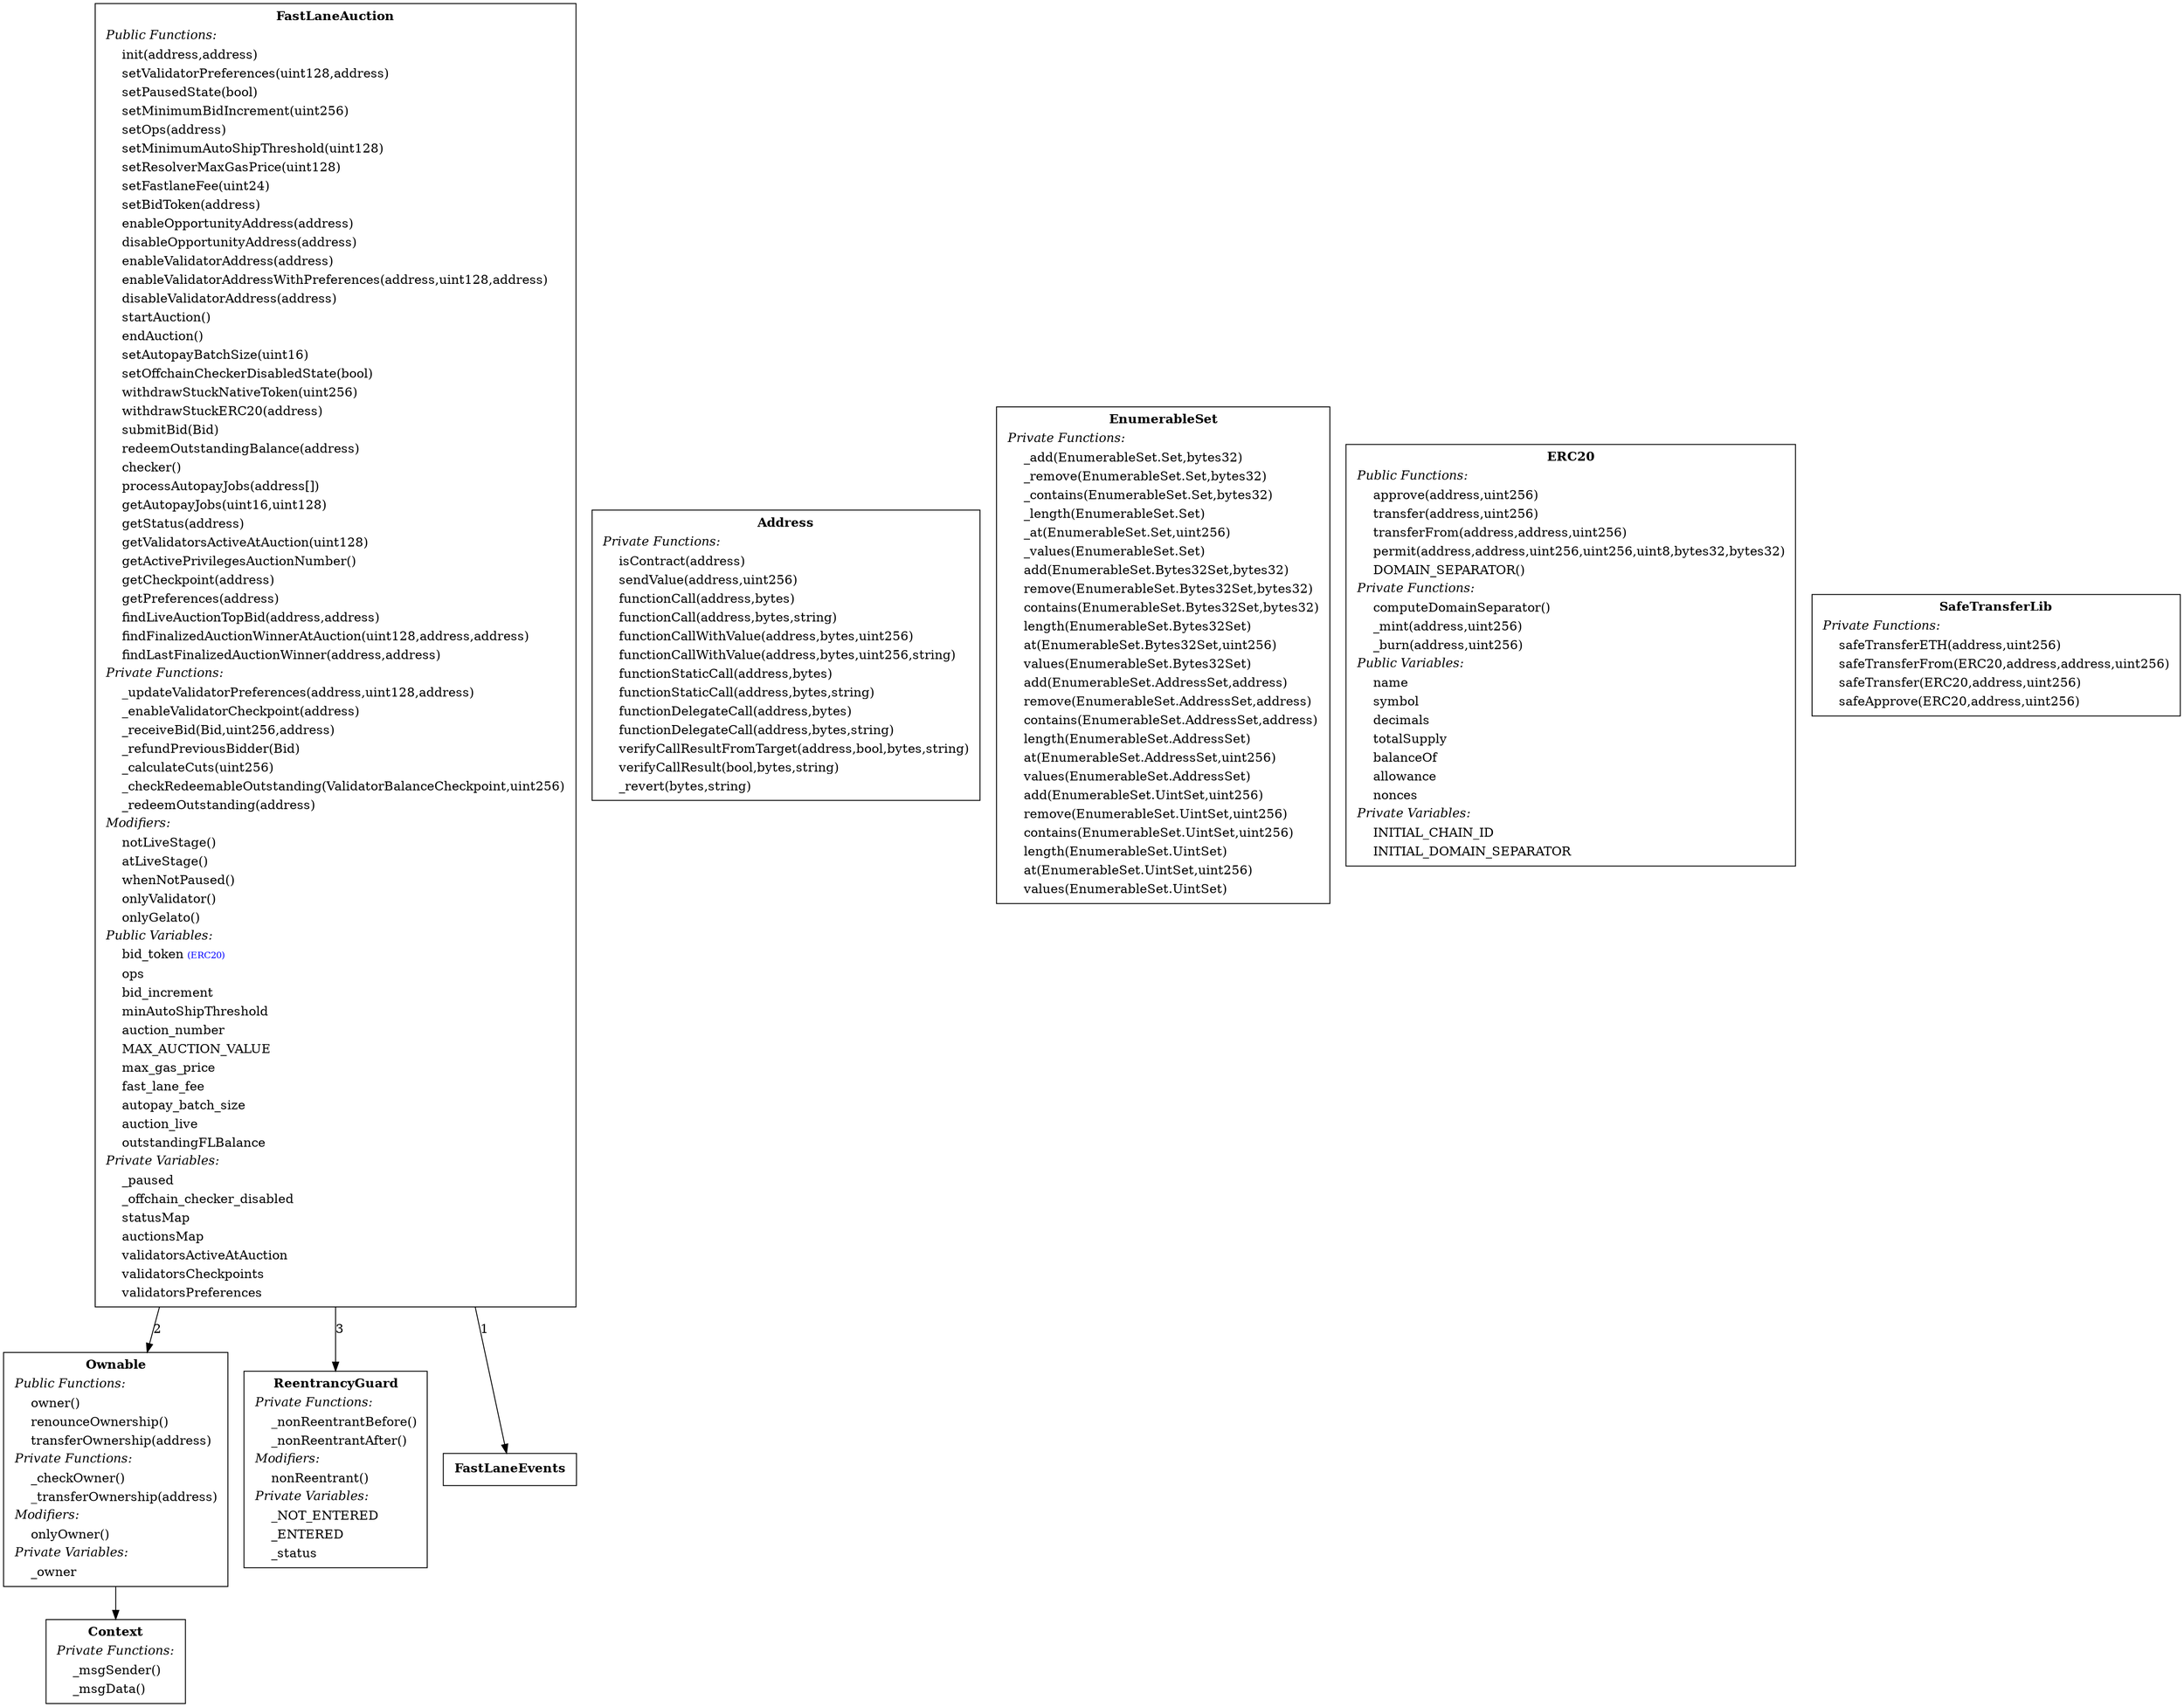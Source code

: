digraph "" {
Ownable -> Context;
Ownable[shape="box"label=< <TABLE border="0"><TR><TD align="center"><B>Ownable</B></TD></TR><TR><TD align="left"><I>Public Functions:</I></TD></TR><TR><TD align="left">    owner()</TD></TR><TR><TD align="left">    renounceOwnership()</TD></TR><TR><TD align="left">    transferOwnership(address)</TD></TR><TR><TD align="left"><I>Private Functions:</I></TD></TR><TR><TD align="left">    _checkOwner()</TD></TR><TR><TD align="left">    _transferOwnership(address)</TD></TR><TR><TD align="left"><I>Modifiers:</I></TD></TR><TR><TD align="left">    onlyOwner()</TD></TR><TR><TD align="left"><I>Private Variables:</I></TD></TR><TR><TD align="left">    _owner</TD></TR></TABLE> >];

ReentrancyGuard[shape="box"label=< <TABLE border="0"><TR><TD align="center"><B>ReentrancyGuard</B></TD></TR><TR><TD align="left"><I>Private Functions:</I></TD></TR><TR><TD align="left">    _nonReentrantBefore()</TD></TR><TR><TD align="left">    _nonReentrantAfter()</TD></TR><TR><TD align="left"><I>Modifiers:</I></TD></TR><TR><TD align="left">    nonReentrant()</TD></TR><TR><TD align="left"><I>Private Variables:</I></TD></TR><TR><TD align="left">    _NOT_ENTERED</TD></TR><TR><TD align="left">    _ENTERED</TD></TR><TR><TD align="left">    _status</TD></TR></TABLE> >];

Address[shape="box"label=< <TABLE border="0"><TR><TD align="center"><B>Address</B></TD></TR><TR><TD align="left"><I>Private Functions:</I></TD></TR><TR><TD align="left">    isContract(address)</TD></TR><TR><TD align="left">    sendValue(address,uint256)</TD></TR><TR><TD align="left">    functionCall(address,bytes)</TD></TR><TR><TD align="left">    functionCall(address,bytes,string)</TD></TR><TR><TD align="left">    functionCallWithValue(address,bytes,uint256)</TD></TR><TR><TD align="left">    functionCallWithValue(address,bytes,uint256,string)</TD></TR><TR><TD align="left">    functionStaticCall(address,bytes)</TD></TR><TR><TD align="left">    functionStaticCall(address,bytes,string)</TD></TR><TR><TD align="left">    functionDelegateCall(address,bytes)</TD></TR><TR><TD align="left">    functionDelegateCall(address,bytes,string)</TD></TR><TR><TD align="left">    verifyCallResultFromTarget(address,bool,bytes,string)</TD></TR><TR><TD align="left">    verifyCallResult(bool,bytes,string)</TD></TR><TR><TD align="left">    _revert(bytes,string)</TD></TR></TABLE> >];

Context[shape="box"label=< <TABLE border="0"><TR><TD align="center"><B>Context</B></TD></TR><TR><TD align="left"><I>Private Functions:</I></TD></TR><TR><TD align="left">    _msgSender()</TD></TR><TR><TD align="left">    _msgData()</TD></TR></TABLE> >];

EnumerableSet[shape="box"label=< <TABLE border="0"><TR><TD align="center"><B>EnumerableSet</B></TD></TR><TR><TD align="left"><I>Private Functions:</I></TD></TR><TR><TD align="left">    _add(EnumerableSet.Set,bytes32)</TD></TR><TR><TD align="left">    _remove(EnumerableSet.Set,bytes32)</TD></TR><TR><TD align="left">    _contains(EnumerableSet.Set,bytes32)</TD></TR><TR><TD align="left">    _length(EnumerableSet.Set)</TD></TR><TR><TD align="left">    _at(EnumerableSet.Set,uint256)</TD></TR><TR><TD align="left">    _values(EnumerableSet.Set)</TD></TR><TR><TD align="left">    add(EnumerableSet.Bytes32Set,bytes32)</TD></TR><TR><TD align="left">    remove(EnumerableSet.Bytes32Set,bytes32)</TD></TR><TR><TD align="left">    contains(EnumerableSet.Bytes32Set,bytes32)</TD></TR><TR><TD align="left">    length(EnumerableSet.Bytes32Set)</TD></TR><TR><TD align="left">    at(EnumerableSet.Bytes32Set,uint256)</TD></TR><TR><TD align="left">    values(EnumerableSet.Bytes32Set)</TD></TR><TR><TD align="left">    add(EnumerableSet.AddressSet,address)</TD></TR><TR><TD align="left">    remove(EnumerableSet.AddressSet,address)</TD></TR><TR><TD align="left">    contains(EnumerableSet.AddressSet,address)</TD></TR><TR><TD align="left">    length(EnumerableSet.AddressSet)</TD></TR><TR><TD align="left">    at(EnumerableSet.AddressSet,uint256)</TD></TR><TR><TD align="left">    values(EnumerableSet.AddressSet)</TD></TR><TR><TD align="left">    add(EnumerableSet.UintSet,uint256)</TD></TR><TR><TD align="left">    remove(EnumerableSet.UintSet,uint256)</TD></TR><TR><TD align="left">    contains(EnumerableSet.UintSet,uint256)</TD></TR><TR><TD align="left">    length(EnumerableSet.UintSet)</TD></TR><TR><TD align="left">    at(EnumerableSet.UintSet,uint256)</TD></TR><TR><TD align="left">    values(EnumerableSet.UintSet)</TD></TR></TABLE> >];

ERC20[shape="box"label=< <TABLE border="0"><TR><TD align="center"><B>ERC20</B></TD></TR><TR><TD align="left"><I>Public Functions:</I></TD></TR><TR><TD align="left">    approve(address,uint256)</TD></TR><TR><TD align="left">    transfer(address,uint256)</TD></TR><TR><TD align="left">    transferFrom(address,address,uint256)</TD></TR><TR><TD align="left">    permit(address,address,uint256,uint256,uint8,bytes32,bytes32)</TD></TR><TR><TD align="left">    DOMAIN_SEPARATOR()</TD></TR><TR><TD align="left"><I>Private Functions:</I></TD></TR><TR><TD align="left">    computeDomainSeparator()</TD></TR><TR><TD align="left">    _mint(address,uint256)</TD></TR><TR><TD align="left">    _burn(address,uint256)</TD></TR><TR><TD align="left"><I>Public Variables:</I></TD></TR><TR><TD align="left">    name</TD></TR><TR><TD align="left">    symbol</TD></TR><TR><TD align="left">    decimals</TD></TR><TR><TD align="left">    totalSupply</TD></TR><TR><TD align="left">    balanceOf</TD></TR><TR><TD align="left">    allowance</TD></TR><TR><TD align="left">    nonces</TD></TR><TR><TD align="left"><I>Private Variables:</I></TD></TR><TR><TD align="left">    INITIAL_CHAIN_ID</TD></TR><TR><TD align="left">    INITIAL_DOMAIN_SEPARATOR</TD></TR></TABLE> >];

SafeTransferLib[shape="box"label=< <TABLE border="0"><TR><TD align="center"><B>SafeTransferLib</B></TD></TR><TR><TD align="left"><I>Private Functions:</I></TD></TR><TR><TD align="left">    safeTransferETH(address,uint256)</TD></TR><TR><TD align="left">    safeTransferFrom(ERC20,address,address,uint256)</TD></TR><TR><TD align="left">    safeTransfer(ERC20,address,uint256)</TD></TR><TR><TD align="left">    safeApprove(ERC20,address,uint256)</TD></TR></TABLE> >];

FastLaneEvents[shape="box"label=< <TABLE border="0"><TR><TD align="center"><B>FastLaneEvents</B></TD></TR></TABLE> >];

FastLaneAuction -> FastLaneEvents [ label="1" ];
FastLaneAuction -> Ownable [ label="2" ];
FastLaneAuction -> ReentrancyGuard [ label="3" ];
FastLaneAuction[shape="box"label=< <TABLE border="0"><TR><TD align="center"><B>FastLaneAuction</B></TD></TR><TR><TD align="left"><I>Public Functions:</I></TD></TR><TR><TD align="left">    init(address,address)</TD></TR><TR><TD align="left">    setValidatorPreferences(uint128,address)</TD></TR><TR><TD align="left">    setPausedState(bool)</TD></TR><TR><TD align="left">    setMinimumBidIncrement(uint256)</TD></TR><TR><TD align="left">    setOps(address)</TD></TR><TR><TD align="left">    setMinimumAutoShipThreshold(uint128)</TD></TR><TR><TD align="left">    setResolverMaxGasPrice(uint128)</TD></TR><TR><TD align="left">    setFastlaneFee(uint24)</TD></TR><TR><TD align="left">    setBidToken(address)</TD></TR><TR><TD align="left">    enableOpportunityAddress(address)</TD></TR><TR><TD align="left">    disableOpportunityAddress(address)</TD></TR><TR><TD align="left">    enableValidatorAddress(address)</TD></TR><TR><TD align="left">    enableValidatorAddressWithPreferences(address,uint128,address)</TD></TR><TR><TD align="left">    disableValidatorAddress(address)</TD></TR><TR><TD align="left">    startAuction()</TD></TR><TR><TD align="left">    endAuction()</TD></TR><TR><TD align="left">    setAutopayBatchSize(uint16)</TD></TR><TR><TD align="left">    setOffchainCheckerDisabledState(bool)</TD></TR><TR><TD align="left">    withdrawStuckNativeToken(uint256)</TD></TR><TR><TD align="left">    withdrawStuckERC20(address)</TD></TR><TR><TD align="left">    submitBid(Bid)</TD></TR><TR><TD align="left">    redeemOutstandingBalance(address)</TD></TR><TR><TD align="left">    checker()</TD></TR><TR><TD align="left">    processAutopayJobs(address[])</TD></TR><TR><TD align="left">    getAutopayJobs(uint16,uint128)</TD></TR><TR><TD align="left">    getStatus(address)</TD></TR><TR><TD align="left">    getValidatorsActiveAtAuction(uint128)</TD></TR><TR><TD align="left">    getActivePrivilegesAuctionNumber()</TD></TR><TR><TD align="left">    getCheckpoint(address)</TD></TR><TR><TD align="left">    getPreferences(address)</TD></TR><TR><TD align="left">    findLiveAuctionTopBid(address,address)</TD></TR><TR><TD align="left">    findFinalizedAuctionWinnerAtAuction(uint128,address,address)</TD></TR><TR><TD align="left">    findLastFinalizedAuctionWinner(address,address)</TD></TR><TR><TD align="left"><I>Private Functions:</I></TD></TR><TR><TD align="left">    _updateValidatorPreferences(address,uint128,address)</TD></TR><TR><TD align="left">    _enableValidatorCheckpoint(address)</TD></TR><TR><TD align="left">    _receiveBid(Bid,uint256,address)</TD></TR><TR><TD align="left">    _refundPreviousBidder(Bid)</TD></TR><TR><TD align="left">    _calculateCuts(uint256)</TD></TR><TR><TD align="left">    _checkRedeemableOutstanding(ValidatorBalanceCheckpoint,uint256)</TD></TR><TR><TD align="left">    _redeemOutstanding(address)</TD></TR><TR><TD align="left"><I>Modifiers:</I></TD></TR><TR><TD align="left">    notLiveStage()</TD></TR><TR><TD align="left">    atLiveStage()</TD></TR><TR><TD align="left">    whenNotPaused()</TD></TR><TR><TD align="left">    onlyValidator()</TD></TR><TR><TD align="left">    onlyGelato()</TD></TR><TR><TD align="left"><I>Public Variables:</I></TD></TR><TR><TD align="left">    bid_token<font color="blue" POINT-SIZE="10"> (ERC20)</font></TD></TR><TR><TD align="left">    ops</TD></TR><TR><TD align="left">    bid_increment</TD></TR><TR><TD align="left">    minAutoShipThreshold</TD></TR><TR><TD align="left">    auction_number</TD></TR><TR><TD align="left">    MAX_AUCTION_VALUE</TD></TR><TR><TD align="left">    max_gas_price</TD></TR><TR><TD align="left">    fast_lane_fee</TD></TR><TR><TD align="left">    autopay_batch_size</TD></TR><TR><TD align="left">    auction_live</TD></TR><TR><TD align="left">    outstandingFLBalance</TD></TR><TR><TD align="left"><I>Private Variables:</I></TD></TR><TR><TD align="left">    _paused</TD></TR><TR><TD align="left">    _offchain_checker_disabled</TD></TR><TR><TD align="left">    statusMap</TD></TR><TR><TD align="left">    auctionsMap</TD></TR><TR><TD align="left">    validatorsActiveAtAuction</TD></TR><TR><TD align="left">    validatorsCheckpoints</TD></TR><TR><TD align="left">    validatorsPreferences</TD></TR></TABLE> >];

}